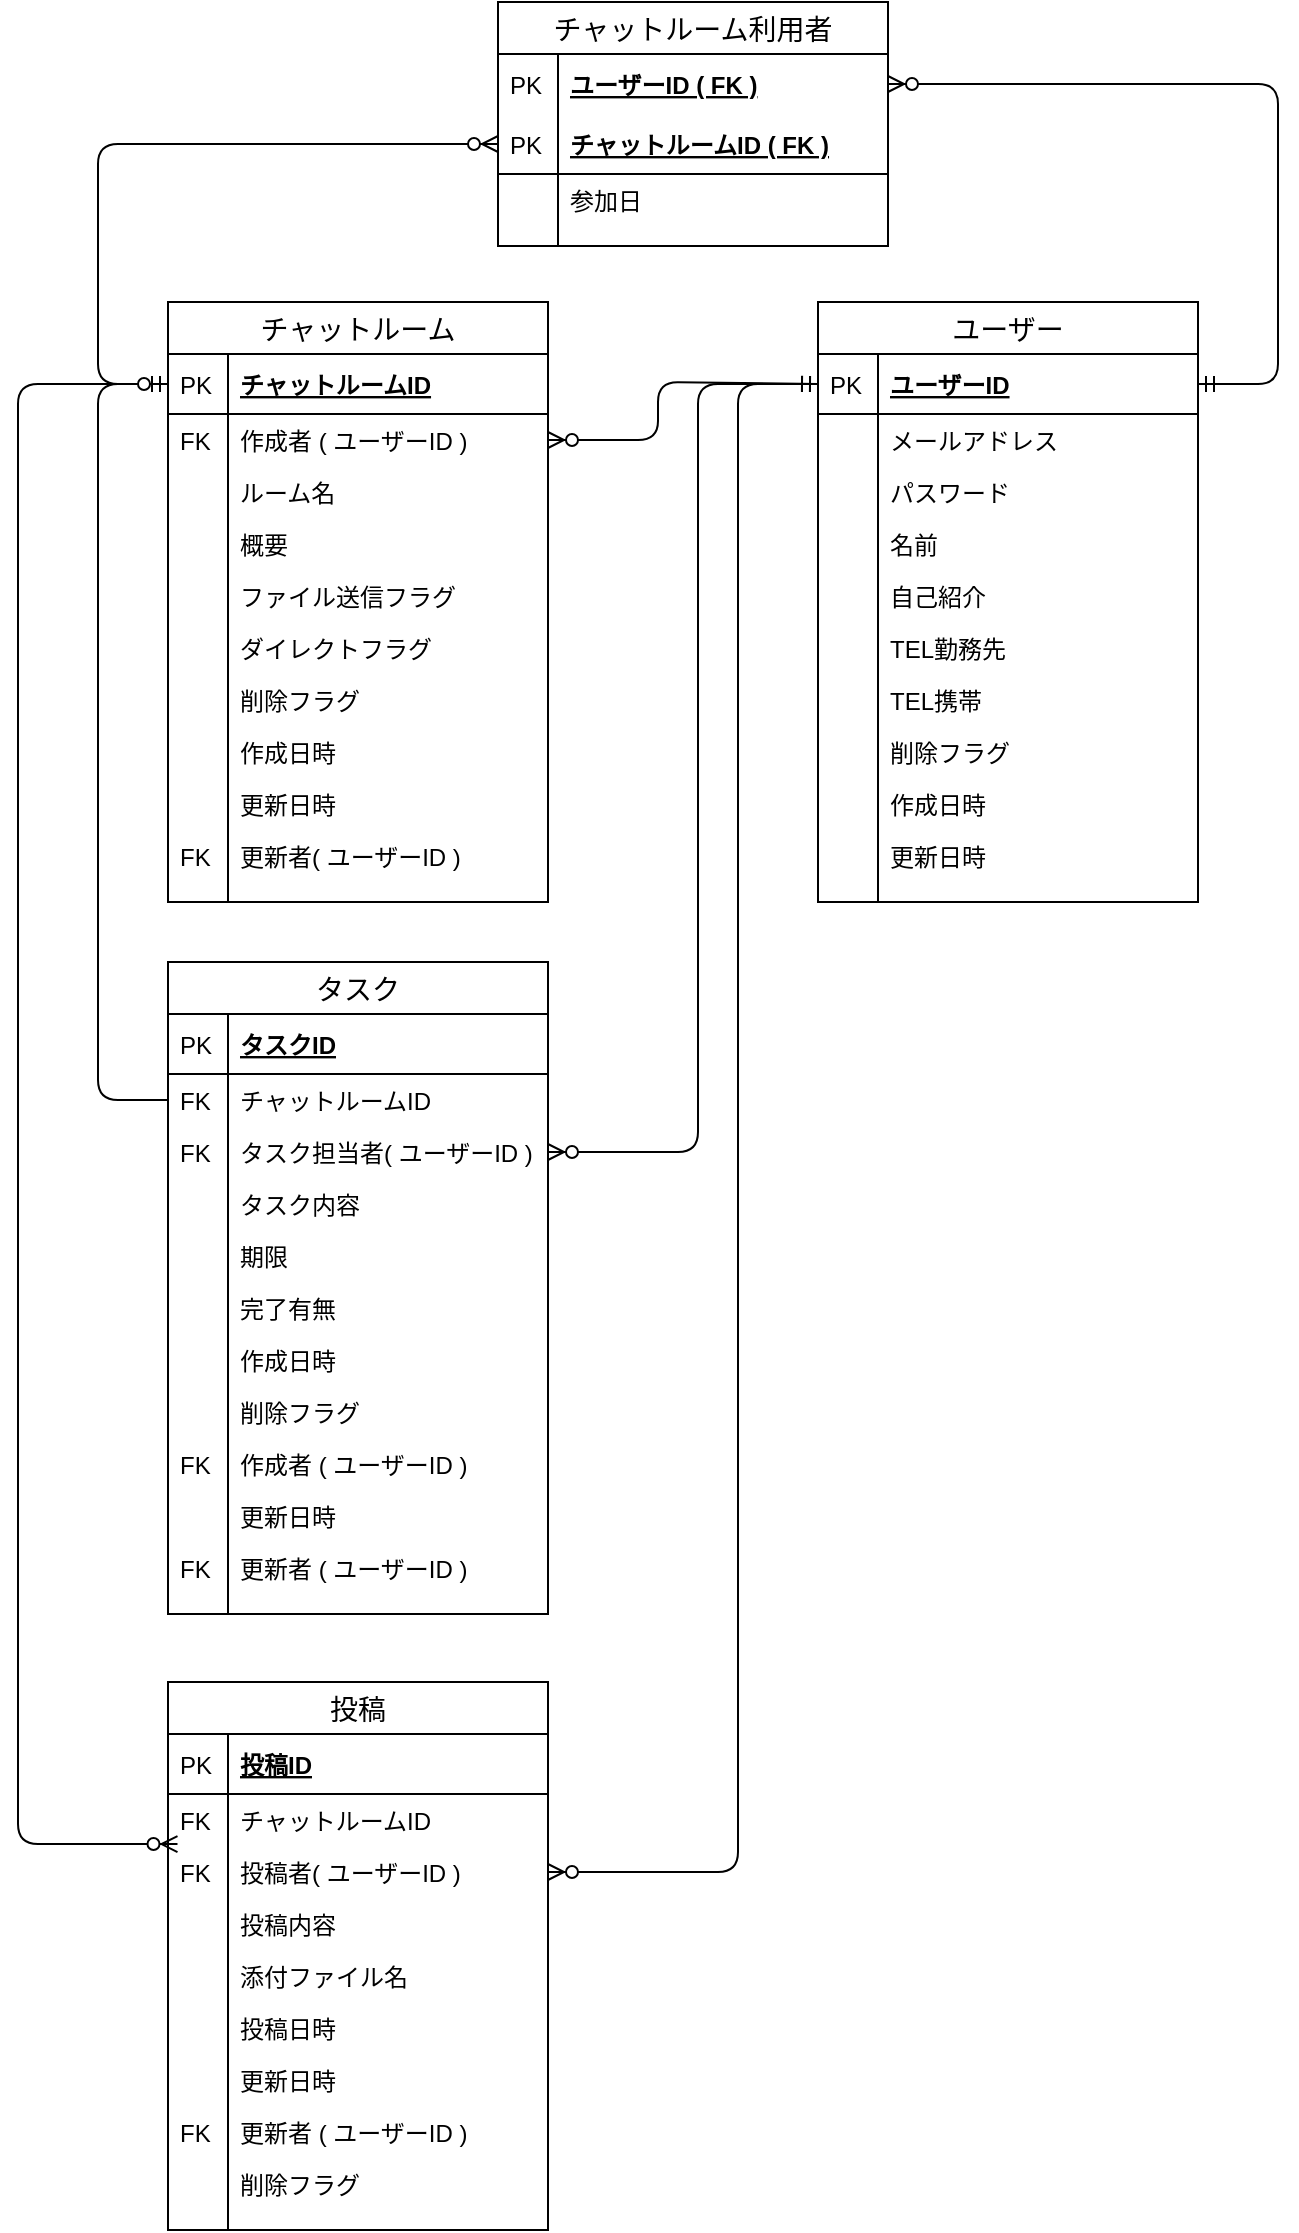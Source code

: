 <mxfile version="13.4.0">
    <diagram id="6hGFLwfOUW9BJ-s0fimq" name="Page-1">
        <mxGraphModel dx="2224" dy="5539" grid="1" gridSize="10" guides="1" tooltips="1" connect="1" arrows="1" fold="1" page="1" pageScale="1" pageWidth="827" pageHeight="1169" math="0" shadow="0">
            <root>
                <mxCell id="0"/>
                <mxCell id="1" parent="0"/>
                <mxCell id="291" value="" style="fontSize=12;html=1;endArrow=ERzeroToMany;startArrow=ERmandOne;exitX=0;exitY=0.5;exitDx=0;exitDy=0;entryX=1;entryY=0.5;entryDx=0;entryDy=0;" parent="1" source="76" target="197" edge="1">
                    <mxGeometry width="100" height="100" relative="1" as="geometry">
                        <mxPoint x="289" y="-3100" as="sourcePoint"/>
                        <mxPoint x="269" y="-2990" as="targetPoint"/>
                        <Array as="points">
                            <mxPoint x="440" y="-3289"/>
                            <mxPoint x="440" y="-2905"/>
                        </Array>
                    </mxGeometry>
                </mxCell>
                <mxCell id="294" value="" style="fontSize=12;html=1;endArrow=ERzeroToMany;startArrow=ERmandOne;exitX=0;exitY=0.5;exitDx=0;exitDy=0;entryX=1;entryY=0.5;entryDx=0;entryDy=0;" parent="1" source="76" target="128" edge="1">
                    <mxGeometry width="100" height="100" relative="1" as="geometry">
                        <mxPoint x="624" y="-3261" as="sourcePoint"/>
                        <mxPoint x="728" y="-3063" as="targetPoint"/>
                        <Array as="points">
                            <mxPoint x="420" y="-3290"/>
                            <mxPoint x="420" y="-3261"/>
                        </Array>
                    </mxGeometry>
                </mxCell>
                <mxCell id="297" style="edgeStyle=none;orthogonalLoop=1;jettySize=auto;html=1;startArrow=ERmandOne;endArrow=ERzeroToMany;fontSize=12;entryX=0;entryY=0.5;entryDx=0;entryDy=0;exitX=0;exitY=0.5;exitDx=0;exitDy=0;" parent="1" source="118" target="307" edge="1">
                    <mxGeometry relative="1" as="geometry">
                        <mxPoint x="619" y="-3070" as="sourcePoint"/>
                        <mxPoint x="605" y="-3170" as="targetPoint"/>
                        <Array as="points">
                            <mxPoint x="140" y="-3289"/>
                            <mxPoint x="140" y="-3409"/>
                        </Array>
                    </mxGeometry>
                </mxCell>
                <mxCell id="299" value="" style="fontSize=12;html=1;endArrow=ERzeroToMany;startArrow=ERmandOne;entryX=1;entryY=0.5;entryDx=0;entryDy=0;exitX=0;exitY=0.5;exitDx=0;exitDy=0;" parent="1" source="76" target="227" edge="1">
                    <mxGeometry width="100" height="100" relative="1" as="geometry">
                        <mxPoint x="560" y="-2991" as="sourcePoint"/>
                        <mxPoint x="620" y="-3090" as="targetPoint"/>
                        <Array as="points">
                            <mxPoint x="460" y="-3289"/>
                            <mxPoint x="460" y="-2545"/>
                        </Array>
                    </mxGeometry>
                </mxCell>
                <mxCell id="301" value="" style="fontSize=12;html=1;endArrow=ERzeroToMany;startArrow=ERmandOne;entryX=0.025;entryY=-0.038;entryDx=0;entryDy=0;exitX=0;exitY=0.5;exitDx=0;exitDy=0;entryPerimeter=0;" parent="1" source="118" target="227" edge="1">
                    <mxGeometry width="100" height="100" relative="1" as="geometry">
                        <mxPoint x="750" y="-3040" as="sourcePoint"/>
                        <mxPoint x="600" y="-2944" as="targetPoint"/>
                        <Array as="points">
                            <mxPoint x="100" y="-3289"/>
                            <mxPoint x="100" y="-2559"/>
                        </Array>
                    </mxGeometry>
                </mxCell>
                <mxCell id="306" value="" style="fontSize=12;html=1;endArrow=ERzeroToOne;endFill=1;entryX=0;entryY=0.5;entryDx=0;entryDy=0;exitX=0;exitY=0.5;exitDx=0;exitDy=0;" parent="1" source="193" target="118" edge="1">
                    <mxGeometry width="100" height="100" relative="1" as="geometry">
                        <mxPoint x="399" y="-2677" as="sourcePoint"/>
                        <mxPoint x="792" y="-2770" as="targetPoint"/>
                        <Array as="points">
                            <mxPoint x="140" y="-2931"/>
                            <mxPoint x="140" y="-3289"/>
                        </Array>
                    </mxGeometry>
                </mxCell>
                <mxCell id="305" value="" style="fontSize=12;html=1;endArrow=ERzeroToMany;startArrow=ERmandOne;entryX=1;entryY=0.5;entryDx=0;entryDy=0;exitX=1;exitY=0.5;exitDx=0;exitDy=0;" parent="1" source="76" target="142" edge="1">
                    <mxGeometry width="100" height="100" relative="1" as="geometry">
                        <mxPoint x="441" y="-3271" as="sourcePoint"/>
                        <mxPoint x="530" y="-3271" as="targetPoint"/>
                        <Array as="points">
                            <mxPoint x="730" y="-3289"/>
                            <mxPoint x="730" y="-3439"/>
                        </Array>
                    </mxGeometry>
                </mxCell>
                <mxCell id="117" value="チャットルーム" style="swimlane;fontStyle=0;childLayout=stackLayout;horizontal=1;startSize=26;horizontalStack=0;resizeParent=1;resizeParentMax=0;resizeLast=0;collapsible=1;marginBottom=0;align=center;fontSize=14;" parent="1" vertex="1">
                    <mxGeometry x="175" y="-3330" width="190" height="300" as="geometry"/>
                </mxCell>
                <mxCell id="118" value="チャットルームID" style="shape=partialRectangle;top=0;left=0;right=0;bottom=1;align=left;verticalAlign=middle;fillColor=none;spacingLeft=34;spacingRight=4;overflow=hidden;rotatable=0;points=[[0,0.5],[1,0.5]];portConstraint=eastwest;dropTarget=0;fontStyle=5;fontSize=12;" parent="117" vertex="1">
                    <mxGeometry y="26" width="190" height="30" as="geometry"/>
                </mxCell>
                <mxCell id="119" value="PK" style="shape=partialRectangle;top=0;left=0;bottom=0;fillColor=none;align=left;verticalAlign=middle;spacingLeft=4;spacingRight=4;overflow=hidden;rotatable=0;points=[];portConstraint=eastwest;part=1;fontSize=12;" parent="118" vertex="1" connectable="0">
                    <mxGeometry width="30" height="30" as="geometry"/>
                </mxCell>
                <mxCell id="128" value="作成者 ( ユーザーID )" style="shape=partialRectangle;top=0;left=0;right=0;bottom=0;align=left;verticalAlign=top;fillColor=none;spacingLeft=34;spacingRight=4;overflow=hidden;rotatable=0;points=[[0,0.5],[1,0.5]];portConstraint=eastwest;dropTarget=0;fontSize=12;" parent="117" vertex="1">
                    <mxGeometry y="56" width="190" height="26" as="geometry"/>
                </mxCell>
                <mxCell id="129" value="FK" style="shape=partialRectangle;top=0;left=0;bottom=0;fillColor=none;align=left;verticalAlign=top;spacingLeft=4;spacingRight=4;overflow=hidden;rotatable=0;points=[];portConstraint=eastwest;part=1;fontSize=12;" parent="128" vertex="1" connectable="0">
                    <mxGeometry width="30" height="26" as="geometry"/>
                </mxCell>
                <mxCell id="120" value="ルーム名" style="shape=partialRectangle;top=0;left=0;right=0;bottom=0;align=left;verticalAlign=middle;fillColor=none;spacingLeft=34;spacingRight=4;overflow=hidden;rotatable=0;points=[[0,0.5],[1,0.5]];portConstraint=eastwest;dropTarget=0;fontSize=12;" parent="117" vertex="1">
                    <mxGeometry y="82" width="190" height="26" as="geometry"/>
                </mxCell>
                <mxCell id="121" value="" style="shape=partialRectangle;top=0;left=0;bottom=0;fillColor=none;align=left;verticalAlign=top;spacingLeft=4;spacingRight=4;overflow=hidden;rotatable=0;points=[];portConstraint=eastwest;part=1;fontSize=12;" parent="120" vertex="1" connectable="0">
                    <mxGeometry width="30" height="26" as="geometry"/>
                </mxCell>
                <mxCell id="122" value="概要" style="shape=partialRectangle;top=0;left=0;right=0;bottom=0;align=left;verticalAlign=top;fillColor=none;spacingLeft=34;spacingRight=4;overflow=hidden;rotatable=0;points=[[0,0.5],[1,0.5]];portConstraint=eastwest;dropTarget=0;fontSize=12;" parent="117" vertex="1">
                    <mxGeometry y="108" width="190" height="26" as="geometry"/>
                </mxCell>
                <mxCell id="123" value="" style="shape=partialRectangle;top=0;left=0;bottom=0;fillColor=none;align=left;verticalAlign=top;spacingLeft=4;spacingRight=4;overflow=hidden;rotatable=0;points=[];portConstraint=eastwest;part=1;fontSize=12;" parent="122" vertex="1" connectable="0">
                    <mxGeometry width="30" height="26" as="geometry"/>
                </mxCell>
                <mxCell id="126" value="ファイル送信フラグ" style="shape=partialRectangle;top=0;left=0;right=0;bottom=0;align=left;verticalAlign=top;fillColor=none;spacingLeft=34;spacingRight=4;overflow=hidden;rotatable=0;points=[[0,0.5],[1,0.5]];portConstraint=eastwest;dropTarget=0;fontSize=12;" parent="117" vertex="1">
                    <mxGeometry y="134" width="190" height="26" as="geometry"/>
                </mxCell>
                <mxCell id="127" value="" style="shape=partialRectangle;top=0;left=0;bottom=0;fillColor=none;align=left;verticalAlign=top;spacingLeft=4;spacingRight=4;overflow=hidden;rotatable=0;points=[];portConstraint=eastwest;part=1;fontSize=12;" parent="126" vertex="1" connectable="0">
                    <mxGeometry width="30" height="26" as="geometry"/>
                </mxCell>
                <mxCell id="124" value="ダイレクトフラグ" style="shape=partialRectangle;top=0;left=0;right=0;bottom=0;align=left;verticalAlign=top;fillColor=none;spacingLeft=34;spacingRight=4;overflow=hidden;rotatable=0;points=[[0,0.5],[1,0.5]];portConstraint=eastwest;dropTarget=0;fontSize=12;" parent="117" vertex="1">
                    <mxGeometry y="160" width="190" height="26" as="geometry"/>
                </mxCell>
                <mxCell id="125" value="" style="shape=partialRectangle;top=0;left=0;bottom=0;fillColor=none;align=left;verticalAlign=top;spacingLeft=4;spacingRight=4;overflow=hidden;rotatable=0;points=[];portConstraint=eastwest;part=1;fontSize=12;" parent="124" vertex="1" connectable="0">
                    <mxGeometry width="30" height="26" as="geometry"/>
                </mxCell>
                <mxCell id="136" value="削除フラグ" style="shape=partialRectangle;top=0;left=0;right=0;bottom=0;align=left;verticalAlign=top;fillColor=none;spacingLeft=34;spacingRight=4;overflow=hidden;rotatable=0;points=[[0,0.5],[1,0.5]];portConstraint=eastwest;dropTarget=0;fontSize=12;" parent="117" vertex="1">
                    <mxGeometry y="186" width="190" height="26" as="geometry"/>
                </mxCell>
                <mxCell id="137" value="" style="shape=partialRectangle;top=0;left=0;bottom=0;fillColor=none;align=left;verticalAlign=top;spacingLeft=4;spacingRight=4;overflow=hidden;rotatable=0;points=[];portConstraint=eastwest;part=1;fontSize=12;" parent="136" vertex="1" connectable="0">
                    <mxGeometry width="30" height="26" as="geometry"/>
                </mxCell>
                <mxCell id="132" value="作成日時" style="shape=partialRectangle;top=0;left=0;right=0;bottom=0;align=left;verticalAlign=top;fillColor=none;spacingLeft=34;spacingRight=4;overflow=hidden;rotatable=0;points=[[0,0.5],[1,0.5]];portConstraint=eastwest;dropTarget=0;fontSize=12;" parent="117" vertex="1">
                    <mxGeometry y="212" width="190" height="26" as="geometry"/>
                </mxCell>
                <mxCell id="133" value="" style="shape=partialRectangle;top=0;left=0;bottom=0;fillColor=none;align=left;verticalAlign=top;spacingLeft=4;spacingRight=4;overflow=hidden;rotatable=0;points=[];portConstraint=eastwest;part=1;fontSize=12;" parent="132" vertex="1" connectable="0">
                    <mxGeometry width="30" height="26" as="geometry"/>
                </mxCell>
                <mxCell id="134" value="更新日時" style="shape=partialRectangle;top=0;left=0;right=0;bottom=0;align=left;verticalAlign=top;fillColor=none;spacingLeft=34;spacingRight=4;overflow=hidden;rotatable=0;points=[[0,0.5],[1,0.5]];portConstraint=eastwest;dropTarget=0;fontSize=12;" parent="117" vertex="1">
                    <mxGeometry y="238" width="190" height="26" as="geometry"/>
                </mxCell>
                <mxCell id="135" value="" style="shape=partialRectangle;top=0;left=0;bottom=0;fillColor=none;align=left;verticalAlign=top;spacingLeft=4;spacingRight=4;overflow=hidden;rotatable=0;points=[];portConstraint=eastwest;part=1;fontSize=12;" parent="134" vertex="1" connectable="0">
                    <mxGeometry width="30" height="26" as="geometry"/>
                </mxCell>
                <mxCell id="130" value="更新者( ユーザーID )" style="shape=partialRectangle;top=0;left=0;right=0;bottom=0;align=left;verticalAlign=top;fillColor=none;spacingLeft=34;spacingRight=4;overflow=hidden;rotatable=0;points=[[0,0.5],[1,0.5]];portConstraint=eastwest;dropTarget=0;fontSize=12;" parent="117" vertex="1">
                    <mxGeometry y="264" width="190" height="26" as="geometry"/>
                </mxCell>
                <mxCell id="131" value="FK" style="shape=partialRectangle;top=0;left=0;bottom=0;fillColor=none;align=left;verticalAlign=top;spacingLeft=4;spacingRight=4;overflow=hidden;rotatable=0;points=[];portConstraint=eastwest;part=1;fontSize=12;" parent="130" vertex="1" connectable="0">
                    <mxGeometry width="30" height="26" as="geometry"/>
                </mxCell>
                <mxCell id="138" value="" style="shape=partialRectangle;top=0;left=0;right=0;bottom=0;align=left;verticalAlign=top;fillColor=none;spacingLeft=34;spacingRight=4;overflow=hidden;rotatable=0;points=[[0,0.5],[1,0.5]];portConstraint=eastwest;dropTarget=0;fontSize=12;" parent="117" vertex="1">
                    <mxGeometry y="290" width="190" height="10" as="geometry"/>
                </mxCell>
                <mxCell id="139" value="" style="shape=partialRectangle;top=0;left=0;bottom=0;fillColor=none;align=left;verticalAlign=top;spacingLeft=4;spacingRight=4;overflow=hidden;rotatable=0;points=[];portConstraint=eastwest;part=1;fontSize=12;" parent="138" vertex="1" connectable="0">
                    <mxGeometry width="30" height="10" as="geometry"/>
                </mxCell>
                <mxCell id="75" value="ユーザー" style="swimlane;fontStyle=0;childLayout=stackLayout;horizontal=1;startSize=26;horizontalStack=0;resizeParent=1;resizeParentMax=0;resizeLast=0;collapsible=1;marginBottom=0;align=center;fontSize=14;" parent="1" vertex="1">
                    <mxGeometry x="500" y="-3330" width="190" height="300" as="geometry"/>
                </mxCell>
                <mxCell id="76" value="ユーザーID" style="shape=partialRectangle;top=0;left=0;right=0;bottom=1;align=left;verticalAlign=middle;fillColor=none;spacingLeft=34;spacingRight=4;overflow=hidden;rotatable=0;points=[[0,0.5],[1,0.5]];portConstraint=eastwest;dropTarget=0;fontStyle=5;fontSize=12;" parent="75" vertex="1">
                    <mxGeometry y="26" width="190" height="30" as="geometry"/>
                </mxCell>
                <mxCell id="77" value="PK" style="shape=partialRectangle;top=0;left=0;bottom=0;fillColor=none;align=left;verticalAlign=middle;spacingLeft=4;spacingRight=4;overflow=hidden;rotatable=0;points=[];portConstraint=eastwest;part=1;fontSize=12;" parent="76" vertex="1" connectable="0">
                    <mxGeometry width="30" height="30" as="geometry"/>
                </mxCell>
                <mxCell id="80" value="メールアドレス" style="shape=partialRectangle;top=0;left=0;right=0;bottom=0;align=left;verticalAlign=top;fillColor=none;spacingLeft=34;spacingRight=4;overflow=hidden;rotatable=0;points=[[0,0.5],[1,0.5]];portConstraint=eastwest;dropTarget=0;fontSize=12;" parent="75" vertex="1">
                    <mxGeometry y="56" width="190" height="26" as="geometry"/>
                </mxCell>
                <mxCell id="81" value="" style="shape=partialRectangle;top=0;left=0;bottom=0;fillColor=none;align=left;verticalAlign=top;spacingLeft=4;spacingRight=4;overflow=hidden;rotatable=0;points=[];portConstraint=eastwest;part=1;fontSize=12;" parent="80" vertex="1" connectable="0">
                    <mxGeometry width="30" height="26" as="geometry"/>
                </mxCell>
                <mxCell id="82" value="パスワード" style="shape=partialRectangle;top=0;left=0;right=0;bottom=0;align=left;verticalAlign=top;fillColor=none;spacingLeft=34;spacingRight=4;overflow=hidden;rotatable=0;points=[[0,0.5],[1,0.5]];portConstraint=eastwest;dropTarget=0;fontSize=12;" parent="75" vertex="1">
                    <mxGeometry y="82" width="190" height="26" as="geometry"/>
                </mxCell>
                <mxCell id="83" value="" style="shape=partialRectangle;top=0;left=0;bottom=0;fillColor=none;align=left;verticalAlign=top;spacingLeft=4;spacingRight=4;overflow=hidden;rotatable=0;points=[];portConstraint=eastwest;part=1;fontSize=12;" parent="82" vertex="1" connectable="0">
                    <mxGeometry width="30" height="26" as="geometry"/>
                </mxCell>
                <mxCell id="78" value="名前" style="shape=partialRectangle;top=0;left=0;right=0;bottom=0;align=left;verticalAlign=middle;fillColor=none;spacingLeft=34;spacingRight=4;overflow=hidden;rotatable=0;points=[[0,0.5],[1,0.5]];portConstraint=eastwest;dropTarget=0;fontSize=12;" parent="75" vertex="1">
                    <mxGeometry y="108" width="190" height="26" as="geometry"/>
                </mxCell>
                <mxCell id="79" value="" style="shape=partialRectangle;top=0;left=0;bottom=0;fillColor=none;align=left;verticalAlign=top;spacingLeft=4;spacingRight=4;overflow=hidden;rotatable=0;points=[];portConstraint=eastwest;part=1;fontSize=12;" parent="78" vertex="1" connectable="0">
                    <mxGeometry width="30" height="26" as="geometry"/>
                </mxCell>
                <mxCell id="84" value="自己紹介" style="shape=partialRectangle;top=0;left=0;right=0;bottom=0;align=left;verticalAlign=top;fillColor=none;spacingLeft=34;spacingRight=4;overflow=hidden;rotatable=0;points=[[0,0.5],[1,0.5]];portConstraint=eastwest;dropTarget=0;fontSize=12;" parent="75" vertex="1">
                    <mxGeometry y="134" width="190" height="26" as="geometry"/>
                </mxCell>
                <mxCell id="85" value="" style="shape=partialRectangle;top=0;left=0;bottom=0;fillColor=none;align=left;verticalAlign=top;spacingLeft=4;spacingRight=4;overflow=hidden;rotatable=0;points=[];portConstraint=eastwest;part=1;fontSize=12;" parent="84" vertex="1" connectable="0">
                    <mxGeometry width="30" height="26" as="geometry"/>
                </mxCell>
                <mxCell id="86" value="TEL勤務先" style="shape=partialRectangle;top=0;left=0;right=0;bottom=0;align=left;verticalAlign=top;fillColor=none;spacingLeft=34;spacingRight=4;overflow=hidden;rotatable=0;points=[[0,0.5],[1,0.5]];portConstraint=eastwest;dropTarget=0;fontSize=12;" parent="75" vertex="1">
                    <mxGeometry y="160" width="190" height="26" as="geometry"/>
                </mxCell>
                <mxCell id="87" value="" style="shape=partialRectangle;top=0;left=0;bottom=0;fillColor=none;align=left;verticalAlign=top;spacingLeft=4;spacingRight=4;overflow=hidden;rotatable=0;points=[];portConstraint=eastwest;part=1;fontSize=12;" parent="86" vertex="1" connectable="0">
                    <mxGeometry width="30" height="26" as="geometry"/>
                </mxCell>
                <mxCell id="88" value="TEL携帯" style="shape=partialRectangle;top=0;left=0;right=0;bottom=0;align=left;verticalAlign=top;fillColor=none;spacingLeft=34;spacingRight=4;overflow=hidden;rotatable=0;points=[[0,0.5],[1,0.5]];portConstraint=eastwest;dropTarget=0;fontSize=12;" parent="75" vertex="1">
                    <mxGeometry y="186" width="190" height="26" as="geometry"/>
                </mxCell>
                <mxCell id="89" value="" style="shape=partialRectangle;top=0;left=0;bottom=0;fillColor=none;align=left;verticalAlign=top;spacingLeft=4;spacingRight=4;overflow=hidden;rotatable=0;points=[];portConstraint=eastwest;part=1;fontSize=12;" parent="88" vertex="1" connectable="0">
                    <mxGeometry width="30" height="26" as="geometry"/>
                </mxCell>
                <mxCell id="97" value="削除フラグ" style="shape=partialRectangle;top=0;left=0;right=0;bottom=0;align=left;verticalAlign=top;fillColor=none;spacingLeft=34;spacingRight=4;overflow=hidden;rotatable=0;points=[[0,0.5],[1,0.5]];portConstraint=eastwest;dropTarget=0;fontSize=12;" parent="75" vertex="1">
                    <mxGeometry y="212" width="190" height="26" as="geometry"/>
                </mxCell>
                <mxCell id="98" value="" style="shape=partialRectangle;top=0;left=0;bottom=0;fillColor=none;align=left;verticalAlign=top;spacingLeft=4;spacingRight=4;overflow=hidden;rotatable=0;points=[];portConstraint=eastwest;part=1;fontSize=12;" parent="97" vertex="1" connectable="0">
                    <mxGeometry width="30" height="26" as="geometry"/>
                </mxCell>
                <mxCell id="90" value="作成日時" style="shape=partialRectangle;top=0;left=0;right=0;bottom=0;align=left;verticalAlign=top;fillColor=none;spacingLeft=34;spacingRight=4;overflow=hidden;rotatable=0;points=[[0,0.5],[1,0.5]];portConstraint=eastwest;dropTarget=0;fontSize=12;" parent="75" vertex="1">
                    <mxGeometry y="238" width="190" height="26" as="geometry"/>
                </mxCell>
                <mxCell id="91" value="" style="shape=partialRectangle;top=0;left=0;bottom=0;fillColor=none;align=left;verticalAlign=top;spacingLeft=4;spacingRight=4;overflow=hidden;rotatable=0;points=[];portConstraint=eastwest;part=1;fontSize=12;" parent="90" vertex="1" connectable="0">
                    <mxGeometry width="30" height="26" as="geometry"/>
                </mxCell>
                <mxCell id="92" value="更新日時" style="shape=partialRectangle;top=0;left=0;right=0;bottom=0;align=left;verticalAlign=top;fillColor=none;spacingLeft=34;spacingRight=4;overflow=hidden;rotatable=0;points=[[0,0.5],[1,0.5]];portConstraint=eastwest;dropTarget=0;fontSize=12;" parent="75" vertex="1">
                    <mxGeometry y="264" width="190" height="26" as="geometry"/>
                </mxCell>
                <mxCell id="93" value="" style="shape=partialRectangle;top=0;left=0;bottom=0;fillColor=none;align=left;verticalAlign=top;spacingLeft=4;spacingRight=4;overflow=hidden;rotatable=0;points=[];portConstraint=eastwest;part=1;fontSize=12;" parent="92" vertex="1" connectable="0">
                    <mxGeometry width="30" height="26" as="geometry"/>
                </mxCell>
                <mxCell id="94" value="" style="shape=partialRectangle;top=0;left=0;right=0;bottom=0;align=left;verticalAlign=top;fillColor=none;spacingLeft=34;spacingRight=4;overflow=hidden;rotatable=0;points=[[0,0.5],[1,0.5]];portConstraint=eastwest;dropTarget=0;fontSize=12;" parent="75" vertex="1">
                    <mxGeometry y="290" width="190" height="10" as="geometry"/>
                </mxCell>
                <mxCell id="95" value="" style="shape=partialRectangle;top=0;left=0;bottom=0;fillColor=none;align=left;verticalAlign=top;spacingLeft=4;spacingRight=4;overflow=hidden;rotatable=0;points=[];portConstraint=eastwest;part=1;fontSize=12;" parent="94" vertex="1" connectable="0">
                    <mxGeometry width="30" height="10" as="geometry"/>
                </mxCell>
                <mxCell id="190" value="タスク" style="swimlane;fontStyle=0;childLayout=stackLayout;horizontal=1;startSize=26;horizontalStack=0;resizeParent=1;resizeParentMax=0;resizeLast=0;collapsible=1;marginBottom=0;align=center;fontSize=14;" parent="1" vertex="1">
                    <mxGeometry x="175" y="-3000" width="190" height="326" as="geometry"/>
                </mxCell>
                <mxCell id="191" value="タスクID" style="shape=partialRectangle;top=0;left=0;right=0;bottom=1;align=left;verticalAlign=middle;fillColor=none;spacingLeft=34;spacingRight=4;overflow=hidden;rotatable=0;points=[[0,0.5],[1,0.5]];portConstraint=eastwest;dropTarget=0;fontStyle=5;fontSize=12;" parent="190" vertex="1">
                    <mxGeometry y="26" width="190" height="30" as="geometry"/>
                </mxCell>
                <mxCell id="192" value="PK" style="shape=partialRectangle;top=0;left=0;bottom=0;fillColor=none;align=left;verticalAlign=middle;spacingLeft=4;spacingRight=4;overflow=hidden;rotatable=0;points=[];portConstraint=eastwest;part=1;fontSize=12;" parent="191" vertex="1" connectable="0">
                    <mxGeometry width="30" height="30" as="geometry"/>
                </mxCell>
                <mxCell id="193" value="チャットルームID" style="shape=partialRectangle;top=0;left=0;right=0;bottom=0;align=left;verticalAlign=middle;fillColor=none;spacingLeft=34;spacingRight=4;overflow=hidden;rotatable=0;points=[[0,0.5],[1,0.5]];portConstraint=eastwest;dropTarget=0;fontSize=12;" parent="190" vertex="1">
                    <mxGeometry y="56" width="190" height="26" as="geometry"/>
                </mxCell>
                <mxCell id="194" value="FK" style="shape=partialRectangle;top=0;left=0;bottom=0;fillColor=none;align=left;verticalAlign=top;spacingLeft=4;spacingRight=4;overflow=hidden;rotatable=0;points=[];portConstraint=eastwest;part=1;fontSize=12;" parent="193" vertex="1" connectable="0">
                    <mxGeometry width="30" height="26" as="geometry"/>
                </mxCell>
                <mxCell id="197" value="タスク担当者( ユーザーID )" style="shape=partialRectangle;top=0;left=0;right=0;bottom=0;align=left;verticalAlign=top;fillColor=none;spacingLeft=34;spacingRight=4;overflow=hidden;rotatable=0;points=[[0,0.5],[1,0.5]];portConstraint=eastwest;dropTarget=0;fontSize=12;" parent="190" vertex="1">
                    <mxGeometry y="82" width="190" height="26" as="geometry"/>
                </mxCell>
                <mxCell id="198" value="FK" style="shape=partialRectangle;top=0;left=0;bottom=0;fillColor=none;align=left;verticalAlign=top;spacingLeft=4;spacingRight=4;overflow=hidden;rotatable=0;points=[];portConstraint=eastwest;part=1;fontSize=12;" parent="197" vertex="1" connectable="0">
                    <mxGeometry width="30" height="26" as="geometry"/>
                </mxCell>
                <mxCell id="195" value="タスク内容" style="shape=partialRectangle;top=0;left=0;right=0;bottom=0;align=left;verticalAlign=top;fillColor=none;spacingLeft=34;spacingRight=4;overflow=hidden;rotatable=0;points=[[0,0.5],[1,0.5]];portConstraint=eastwest;dropTarget=0;fontSize=12;" parent="190" vertex="1">
                    <mxGeometry y="108" width="190" height="26" as="geometry"/>
                </mxCell>
                <mxCell id="196" value="" style="shape=partialRectangle;top=0;left=0;bottom=0;fillColor=none;align=left;verticalAlign=top;spacingLeft=4;spacingRight=4;overflow=hidden;rotatable=0;points=[];portConstraint=eastwest;part=1;fontSize=12;" parent="195" vertex="1" connectable="0">
                    <mxGeometry width="30" height="26" as="geometry"/>
                </mxCell>
                <mxCell id="199" value="期限" style="shape=partialRectangle;top=0;left=0;right=0;bottom=0;align=left;verticalAlign=top;fillColor=none;spacingLeft=34;spacingRight=4;overflow=hidden;rotatable=0;points=[[0,0.5],[1,0.5]];portConstraint=eastwest;dropTarget=0;fontSize=12;" parent="190" vertex="1">
                    <mxGeometry y="134" width="190" height="26" as="geometry"/>
                </mxCell>
                <mxCell id="200" value="" style="shape=partialRectangle;top=0;left=0;bottom=0;fillColor=none;align=left;verticalAlign=top;spacingLeft=4;spacingRight=4;overflow=hidden;rotatable=0;points=[];portConstraint=eastwest;part=1;fontSize=12;" parent="199" vertex="1" connectable="0">
                    <mxGeometry width="30" height="26" as="geometry"/>
                </mxCell>
                <mxCell id="201" value="完了有無" style="shape=partialRectangle;top=0;left=0;right=0;bottom=0;align=left;verticalAlign=top;fillColor=none;spacingLeft=34;spacingRight=4;overflow=hidden;rotatable=0;points=[[0,0.5],[1,0.5]];portConstraint=eastwest;dropTarget=0;fontSize=12;" parent="190" vertex="1">
                    <mxGeometry y="160" width="190" height="26" as="geometry"/>
                </mxCell>
                <mxCell id="202" value="" style="shape=partialRectangle;top=0;left=0;bottom=0;fillColor=none;align=left;verticalAlign=top;spacingLeft=4;spacingRight=4;overflow=hidden;rotatable=0;points=[];portConstraint=eastwest;part=1;fontSize=12;" parent="201" vertex="1" connectable="0">
                    <mxGeometry width="30" height="26" as="geometry"/>
                </mxCell>
                <mxCell id="207" value="作成日時" style="shape=partialRectangle;top=0;left=0;right=0;bottom=0;align=left;verticalAlign=top;fillColor=none;spacingLeft=34;spacingRight=4;overflow=hidden;rotatable=0;points=[[0,0.5],[1,0.5]];portConstraint=eastwest;dropTarget=0;fontSize=12;" parent="190" vertex="1">
                    <mxGeometry y="186" width="190" height="26" as="geometry"/>
                </mxCell>
                <mxCell id="208" value="" style="shape=partialRectangle;top=0;left=0;bottom=0;fillColor=none;align=left;verticalAlign=top;spacingLeft=4;spacingRight=4;overflow=hidden;rotatable=0;points=[];portConstraint=eastwest;part=1;fontSize=12;" parent="207" vertex="1" connectable="0">
                    <mxGeometry width="30" height="26" as="geometry"/>
                </mxCell>
                <mxCell id="216" value="削除フラグ" style="shape=partialRectangle;top=0;left=0;right=0;bottom=0;align=left;verticalAlign=top;fillColor=none;spacingLeft=34;spacingRight=4;overflow=hidden;rotatable=0;points=[[0,0.5],[1,0.5]];portConstraint=eastwest;dropTarget=0;fontSize=12;" parent="190" vertex="1">
                    <mxGeometry y="212" width="190" height="26" as="geometry"/>
                </mxCell>
                <mxCell id="217" value="" style="shape=partialRectangle;top=0;left=0;bottom=0;fillColor=none;align=left;verticalAlign=top;spacingLeft=4;spacingRight=4;overflow=hidden;rotatable=0;points=[];portConstraint=eastwest;part=1;fontSize=12;" parent="216" vertex="1" connectable="0">
                    <mxGeometry width="30" height="26" as="geometry"/>
                </mxCell>
                <mxCell id="203" value="作成者 ( ユーザーID )" style="shape=partialRectangle;top=0;left=0;right=0;bottom=0;align=left;verticalAlign=top;fillColor=none;spacingLeft=34;spacingRight=4;overflow=hidden;rotatable=0;points=[[0,0.5],[1,0.5]];portConstraint=eastwest;dropTarget=0;fontSize=12;" parent="190" vertex="1">
                    <mxGeometry y="238" width="190" height="26" as="geometry"/>
                </mxCell>
                <mxCell id="204" value="FK" style="shape=partialRectangle;top=0;left=0;bottom=0;fillColor=none;align=left;verticalAlign=top;spacingLeft=4;spacingRight=4;overflow=hidden;rotatable=0;points=[];portConstraint=eastwest;part=1;fontSize=12;" parent="203" vertex="1" connectable="0">
                    <mxGeometry width="30" height="26" as="geometry"/>
                </mxCell>
                <mxCell id="209" value="更新日時" style="shape=partialRectangle;top=0;left=0;right=0;bottom=0;align=left;verticalAlign=top;fillColor=none;spacingLeft=34;spacingRight=4;overflow=hidden;rotatable=0;points=[[0,0.5],[1,0.5]];portConstraint=eastwest;dropTarget=0;fontSize=12;" parent="190" vertex="1">
                    <mxGeometry y="264" width="190" height="26" as="geometry"/>
                </mxCell>
                <mxCell id="210" value="" style="shape=partialRectangle;top=0;left=0;bottom=0;fillColor=none;align=left;verticalAlign=top;spacingLeft=4;spacingRight=4;overflow=hidden;rotatable=0;points=[];portConstraint=eastwest;part=1;fontSize=12;" parent="209" vertex="1" connectable="0">
                    <mxGeometry width="30" height="26" as="geometry"/>
                </mxCell>
                <mxCell id="205" value="更新者 ( ユーザーID )" style="shape=partialRectangle;top=0;left=0;right=0;bottom=0;align=left;verticalAlign=top;fillColor=none;spacingLeft=34;spacingRight=4;overflow=hidden;rotatable=0;points=[[0,0.5],[1,0.5]];portConstraint=eastwest;dropTarget=0;fontSize=12;" parent="190" vertex="1">
                    <mxGeometry y="290" width="190" height="26" as="geometry"/>
                </mxCell>
                <mxCell id="206" value="FK" style="shape=partialRectangle;top=0;left=0;bottom=0;fillColor=none;align=left;verticalAlign=top;spacingLeft=4;spacingRight=4;overflow=hidden;rotatable=0;points=[];portConstraint=eastwest;part=1;fontSize=12;" parent="205" vertex="1" connectable="0">
                    <mxGeometry width="30" height="26" as="geometry"/>
                </mxCell>
                <mxCell id="211" value="" style="shape=partialRectangle;top=0;left=0;right=0;bottom=0;align=left;verticalAlign=top;fillColor=none;spacingLeft=34;spacingRight=4;overflow=hidden;rotatable=0;points=[[0,0.5],[1,0.5]];portConstraint=eastwest;dropTarget=0;fontSize=12;" parent="190" vertex="1">
                    <mxGeometry y="316" width="190" height="10" as="geometry"/>
                </mxCell>
                <mxCell id="212" value="" style="shape=partialRectangle;top=0;left=0;bottom=0;fillColor=none;align=left;verticalAlign=top;spacingLeft=4;spacingRight=4;overflow=hidden;rotatable=0;points=[];portConstraint=eastwest;part=1;fontSize=12;" parent="211" vertex="1" connectable="0">
                    <mxGeometry width="30" height="10" as="geometry"/>
                </mxCell>
                <mxCell id="218" value="投稿" style="swimlane;fontStyle=0;childLayout=stackLayout;horizontal=1;startSize=26;horizontalStack=0;resizeParent=1;resizeParentMax=0;resizeLast=0;collapsible=1;marginBottom=0;align=center;fontSize=14;" parent="1" vertex="1">
                    <mxGeometry x="175" y="-2640" width="190" height="274" as="geometry"/>
                </mxCell>
                <mxCell id="219" value="投稿ID" style="shape=partialRectangle;top=0;left=0;right=0;bottom=1;align=left;verticalAlign=middle;fillColor=none;spacingLeft=34;spacingRight=4;overflow=hidden;rotatable=0;points=[[0,0.5],[1,0.5]];portConstraint=eastwest;dropTarget=0;fontStyle=5;fontSize=12;" parent="218" vertex="1">
                    <mxGeometry y="26" width="190" height="30" as="geometry"/>
                </mxCell>
                <mxCell id="220" value="PK" style="shape=partialRectangle;top=0;left=0;bottom=0;fillColor=none;align=left;verticalAlign=middle;spacingLeft=4;spacingRight=4;overflow=hidden;rotatable=0;points=[];portConstraint=eastwest;part=1;fontSize=12;" parent="219" vertex="1" connectable="0">
                    <mxGeometry width="30" height="30" as="geometry"/>
                </mxCell>
                <mxCell id="221" value="チャットルームID" style="shape=partialRectangle;top=0;left=0;right=0;bottom=0;align=left;verticalAlign=middle;fillColor=none;spacingLeft=34;spacingRight=4;overflow=hidden;rotatable=0;points=[[0,0.5],[1,0.5]];portConstraint=eastwest;dropTarget=0;fontSize=12;" parent="218" vertex="1">
                    <mxGeometry y="56" width="190" height="26" as="geometry"/>
                </mxCell>
                <mxCell id="222" value="FK" style="shape=partialRectangle;top=0;left=0;bottom=0;fillColor=none;align=left;verticalAlign=top;spacingLeft=4;spacingRight=4;overflow=hidden;rotatable=0;points=[];portConstraint=eastwest;part=1;fontSize=12;" parent="221" vertex="1" connectable="0">
                    <mxGeometry width="30" height="26" as="geometry"/>
                </mxCell>
                <mxCell id="227" value="投稿者( ユーザーID )" style="shape=partialRectangle;top=0;left=0;right=0;bottom=0;align=left;verticalAlign=top;fillColor=none;spacingLeft=34;spacingRight=4;overflow=hidden;rotatable=0;points=[[0,0.5],[1,0.5]];portConstraint=eastwest;dropTarget=0;fontSize=12;" parent="218" vertex="1">
                    <mxGeometry y="82" width="190" height="26" as="geometry"/>
                </mxCell>
                <mxCell id="228" value="FK" style="shape=partialRectangle;top=0;left=0;bottom=0;fillColor=none;align=left;verticalAlign=top;spacingLeft=4;spacingRight=4;overflow=hidden;rotatable=0;points=[];portConstraint=eastwest;part=1;fontSize=12;" parent="227" vertex="1" connectable="0">
                    <mxGeometry width="30" height="26" as="geometry"/>
                </mxCell>
                <mxCell id="223" value="投稿内容" style="shape=partialRectangle;top=0;left=0;right=0;bottom=0;align=left;verticalAlign=top;fillColor=none;spacingLeft=34;spacingRight=4;overflow=hidden;rotatable=0;points=[[0,0.5],[1,0.5]];portConstraint=eastwest;dropTarget=0;fontSize=12;" parent="218" vertex="1">
                    <mxGeometry y="108" width="190" height="26" as="geometry"/>
                </mxCell>
                <mxCell id="224" value="" style="shape=partialRectangle;top=0;left=0;bottom=0;fillColor=none;align=left;verticalAlign=top;spacingLeft=4;spacingRight=4;overflow=hidden;rotatable=0;points=[];portConstraint=eastwest;part=1;fontSize=12;" parent="223" vertex="1" connectable="0">
                    <mxGeometry width="30" height="26" as="geometry"/>
                </mxCell>
                <mxCell id="225" value="添付ファイル名" style="shape=partialRectangle;top=0;left=0;right=0;bottom=0;align=left;verticalAlign=top;fillColor=none;spacingLeft=34;spacingRight=4;overflow=hidden;rotatable=0;points=[[0,0.5],[1,0.5]];portConstraint=eastwest;dropTarget=0;fontSize=12;" parent="218" vertex="1">
                    <mxGeometry y="134" width="190" height="26" as="geometry"/>
                </mxCell>
                <mxCell id="226" value="" style="shape=partialRectangle;top=0;left=0;bottom=0;fillColor=none;align=left;verticalAlign=top;spacingLeft=4;spacingRight=4;overflow=hidden;rotatable=0;points=[];portConstraint=eastwest;part=1;fontSize=12;" parent="225" vertex="1" connectable="0">
                    <mxGeometry width="30" height="26" as="geometry"/>
                </mxCell>
                <mxCell id="231" value="投稿日時" style="shape=partialRectangle;top=0;left=0;right=0;bottom=0;align=left;verticalAlign=top;fillColor=none;spacingLeft=34;spacingRight=4;overflow=hidden;rotatable=0;points=[[0,0.5],[1,0.5]];portConstraint=eastwest;dropTarget=0;fontSize=12;" parent="218" vertex="1">
                    <mxGeometry y="160" width="190" height="26" as="geometry"/>
                </mxCell>
                <mxCell id="232" value="" style="shape=partialRectangle;top=0;left=0;bottom=0;fillColor=none;align=left;verticalAlign=top;spacingLeft=4;spacingRight=4;overflow=hidden;rotatable=0;points=[];portConstraint=eastwest;part=1;fontSize=12;" parent="231" vertex="1" connectable="0">
                    <mxGeometry width="30" height="26" as="geometry"/>
                </mxCell>
                <mxCell id="233" value="更新日時" style="shape=partialRectangle;top=0;left=0;right=0;bottom=0;align=left;verticalAlign=top;fillColor=none;spacingLeft=34;spacingRight=4;overflow=hidden;rotatable=0;points=[[0,0.5],[1,0.5]];portConstraint=eastwest;dropTarget=0;fontSize=12;" parent="218" vertex="1">
                    <mxGeometry y="186" width="190" height="26" as="geometry"/>
                </mxCell>
                <mxCell id="234" value="" style="shape=partialRectangle;top=0;left=0;bottom=0;fillColor=none;align=left;verticalAlign=top;spacingLeft=4;spacingRight=4;overflow=hidden;rotatable=0;points=[];portConstraint=eastwest;part=1;fontSize=12;" parent="233" vertex="1" connectable="0">
                    <mxGeometry width="30" height="26" as="geometry"/>
                </mxCell>
                <mxCell id="229" value="更新者 ( ユーザーID )" style="shape=partialRectangle;top=0;left=0;right=0;bottom=0;align=left;verticalAlign=top;fillColor=none;spacingLeft=34;spacingRight=4;overflow=hidden;rotatable=0;points=[[0,0.5],[1,0.5]];portConstraint=eastwest;dropTarget=0;fontSize=12;" parent="218" vertex="1">
                    <mxGeometry y="212" width="190" height="26" as="geometry"/>
                </mxCell>
                <mxCell id="230" value="FK" style="shape=partialRectangle;top=0;left=0;bottom=0;fillColor=none;align=left;verticalAlign=top;spacingLeft=4;spacingRight=4;overflow=hidden;rotatable=0;points=[];portConstraint=eastwest;part=1;fontSize=12;" parent="229" vertex="1" connectable="0">
                    <mxGeometry width="30" height="26" as="geometry"/>
                </mxCell>
                <mxCell id="237" value="削除フラグ" style="shape=partialRectangle;top=0;left=0;right=0;bottom=0;align=left;verticalAlign=top;fillColor=none;spacingLeft=34;spacingRight=4;overflow=hidden;rotatable=0;points=[[0,0.5],[1,0.5]];portConstraint=eastwest;dropTarget=0;fontSize=12;" parent="218" vertex="1">
                    <mxGeometry y="238" width="190" height="26" as="geometry"/>
                </mxCell>
                <mxCell id="238" value="" style="shape=partialRectangle;top=0;left=0;bottom=0;fillColor=none;align=left;verticalAlign=top;spacingLeft=4;spacingRight=4;overflow=hidden;rotatable=0;points=[];portConstraint=eastwest;part=1;fontSize=12;" parent="237" vertex="1" connectable="0">
                    <mxGeometry width="30" height="26" as="geometry"/>
                </mxCell>
                <mxCell id="239" value="" style="shape=partialRectangle;top=0;left=0;right=0;bottom=0;align=left;verticalAlign=top;fillColor=none;spacingLeft=34;spacingRight=4;overflow=hidden;rotatable=0;points=[[0,0.5],[1,0.5]];portConstraint=eastwest;dropTarget=0;fontSize=12;" parent="218" vertex="1">
                    <mxGeometry y="264" width="190" height="10" as="geometry"/>
                </mxCell>
                <mxCell id="240" value="" style="shape=partialRectangle;top=0;left=0;bottom=0;fillColor=none;align=left;verticalAlign=top;spacingLeft=4;spacingRight=4;overflow=hidden;rotatable=0;points=[];portConstraint=eastwest;part=1;fontSize=12;" parent="239" vertex="1" connectable="0">
                    <mxGeometry width="30" height="10" as="geometry"/>
                </mxCell>
                <mxCell id="141" value="チャットルーム利用者" style="swimlane;fontStyle=0;childLayout=stackLayout;horizontal=1;startSize=26;horizontalStack=0;resizeParent=1;resizeParentMax=0;resizeLast=0;collapsible=1;marginBottom=0;align=center;fontSize=14;" parent="1" vertex="1">
                    <mxGeometry x="340" y="-3480" width="195" height="122" as="geometry"/>
                </mxCell>
                <mxCell id="142" value="ユーザーID ( FK )" style="shape=partialRectangle;top=0;left=0;right=0;bottom=1;align=left;verticalAlign=middle;fillColor=none;spacingLeft=34;spacingRight=4;overflow=hidden;rotatable=0;points=[[0,0.5],[1,0.5]];portConstraint=eastwest;dropTarget=0;fontStyle=5;fontSize=12;strokeColor=none;" parent="141" vertex="1">
                    <mxGeometry y="26" width="195" height="30" as="geometry"/>
                </mxCell>
                <mxCell id="143" value="PK" style="shape=partialRectangle;top=0;left=0;bottom=0;fillColor=none;align=left;verticalAlign=middle;spacingLeft=4;spacingRight=4;overflow=hidden;rotatable=0;points=[];portConstraint=eastwest;part=1;fontSize=12;" parent="142" vertex="1" connectable="0">
                    <mxGeometry width="30" height="30" as="geometry"/>
                </mxCell>
                <mxCell id="307" value="チャットルームID ( FK )" style="shape=partialRectangle;top=0;left=0;right=0;bottom=1;align=left;verticalAlign=middle;fillColor=none;spacingLeft=34;spacingRight=4;overflow=hidden;rotatable=0;points=[[0,0.5],[1,0.5]];portConstraint=eastwest;dropTarget=0;fontStyle=5;fontSize=12;" parent="141" vertex="1">
                    <mxGeometry y="56" width="195" height="30" as="geometry"/>
                </mxCell>
                <mxCell id="308" value="PK" style="shape=partialRectangle;top=0;left=0;bottom=0;fillColor=none;align=left;verticalAlign=middle;spacingLeft=4;spacingRight=4;overflow=hidden;rotatable=0;points=[];portConstraint=eastwest;part=1;fontSize=12;" parent="307" vertex="1" connectable="0">
                    <mxGeometry width="30" height="30" as="geometry"/>
                </mxCell>
                <mxCell id="150" value="参加日" style="shape=partialRectangle;top=0;left=0;right=0;bottom=0;align=left;verticalAlign=top;fillColor=none;spacingLeft=34;spacingRight=4;overflow=hidden;rotatable=0;points=[[0,0.5],[1,0.5]];portConstraint=eastwest;dropTarget=0;fontSize=12;" parent="141" vertex="1">
                    <mxGeometry y="86" width="195" height="26" as="geometry"/>
                </mxCell>
                <mxCell id="151" value="" style="shape=partialRectangle;top=0;left=0;bottom=0;fillColor=none;align=left;verticalAlign=top;spacingLeft=4;spacingRight=4;overflow=hidden;rotatable=0;points=[];portConstraint=eastwest;part=1;fontSize=12;" parent="150" vertex="1" connectable="0">
                    <mxGeometry width="30" height="26" as="geometry"/>
                </mxCell>
                <mxCell id="162" value="" style="shape=partialRectangle;top=0;left=0;right=0;bottom=0;align=left;verticalAlign=top;fillColor=none;spacingLeft=34;spacingRight=4;overflow=hidden;rotatable=0;points=[[0,0.5],[1,0.5]];portConstraint=eastwest;dropTarget=0;fontSize=12;" parent="141" vertex="1">
                    <mxGeometry y="112" width="195" height="10" as="geometry"/>
                </mxCell>
                <mxCell id="163" value="" style="shape=partialRectangle;top=0;left=0;bottom=0;fillColor=none;align=left;verticalAlign=top;spacingLeft=4;spacingRight=4;overflow=hidden;rotatable=0;points=[];portConstraint=eastwest;part=1;fontSize=12;" parent="162" vertex="1" connectable="0">
                    <mxGeometry width="30" height="10" as="geometry"/>
                </mxCell>
            </root>
        </mxGraphModel>
    </diagram>
</mxfile>